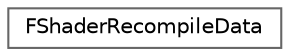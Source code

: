 digraph "Graphical Class Hierarchy"
{
 // INTERACTIVE_SVG=YES
 // LATEX_PDF_SIZE
  bgcolor="transparent";
  edge [fontname=Helvetica,fontsize=10,labelfontname=Helvetica,labelfontsize=10];
  node [fontname=Helvetica,fontsize=10,shape=box,height=0.2,width=0.4];
  rankdir="LR";
  Node0 [id="Node000000",label="FShaderRecompileData",height=0.2,width=0.4,color="grey40", fillcolor="white", style="filled",URL="$d9/dcc/structFShaderRecompileData.html",tooltip=" "];
}
